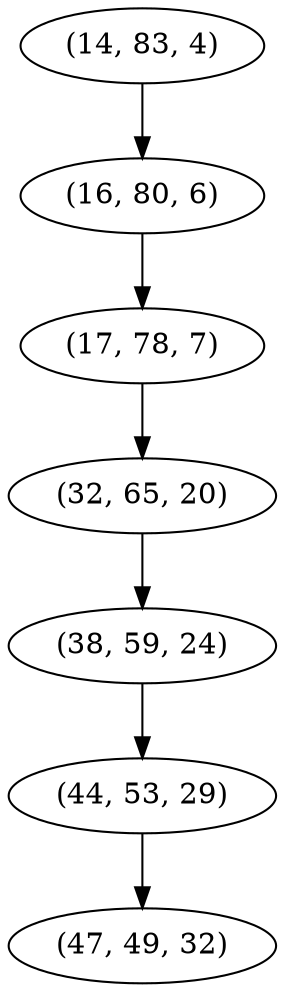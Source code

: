 digraph tree {
    "(14, 83, 4)";
    "(16, 80, 6)";
    "(17, 78, 7)";
    "(32, 65, 20)";
    "(38, 59, 24)";
    "(44, 53, 29)";
    "(47, 49, 32)";
    "(14, 83, 4)" -> "(16, 80, 6)";
    "(16, 80, 6)" -> "(17, 78, 7)";
    "(17, 78, 7)" -> "(32, 65, 20)";
    "(32, 65, 20)" -> "(38, 59, 24)";
    "(38, 59, 24)" -> "(44, 53, 29)";
    "(44, 53, 29)" -> "(47, 49, 32)";
}

